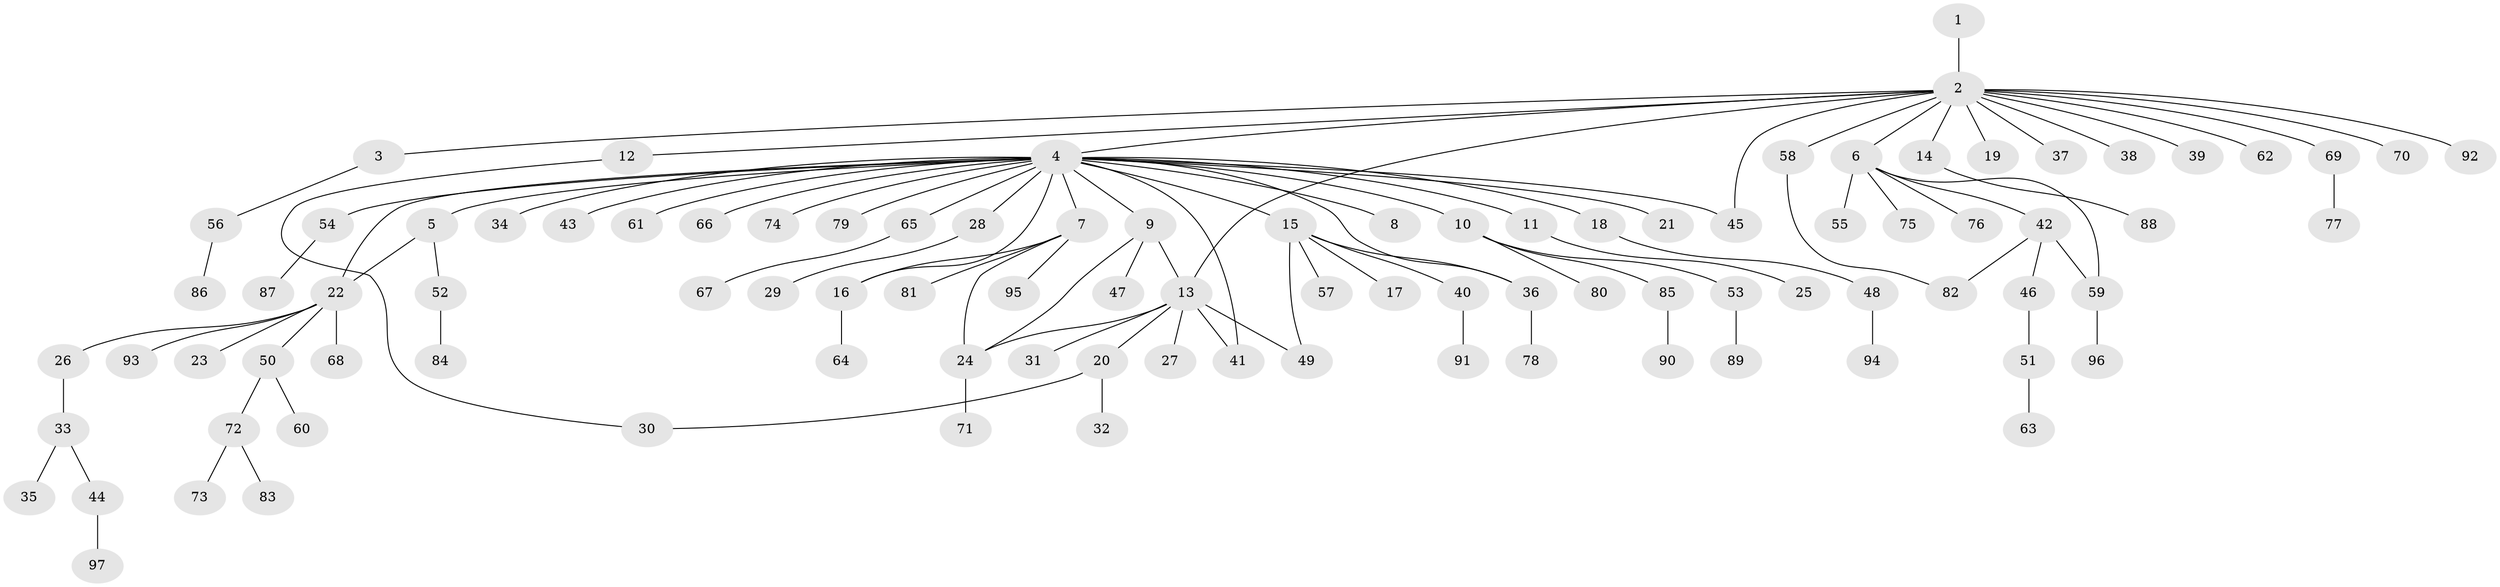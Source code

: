 // coarse degree distribution, {1: 0.6666666666666666, 38: 0.013888888888888888, 2: 0.16666666666666666, 3: 0.041666666666666664, 7: 0.013888888888888888, 4: 0.041666666666666664, 5: 0.027777777777777776, 6: 0.027777777777777776}
// Generated by graph-tools (version 1.1) at 2025/52/02/27/25 19:52:00]
// undirected, 97 vertices, 108 edges
graph export_dot {
graph [start="1"]
  node [color=gray90,style=filled];
  1;
  2;
  3;
  4;
  5;
  6;
  7;
  8;
  9;
  10;
  11;
  12;
  13;
  14;
  15;
  16;
  17;
  18;
  19;
  20;
  21;
  22;
  23;
  24;
  25;
  26;
  27;
  28;
  29;
  30;
  31;
  32;
  33;
  34;
  35;
  36;
  37;
  38;
  39;
  40;
  41;
  42;
  43;
  44;
  45;
  46;
  47;
  48;
  49;
  50;
  51;
  52;
  53;
  54;
  55;
  56;
  57;
  58;
  59;
  60;
  61;
  62;
  63;
  64;
  65;
  66;
  67;
  68;
  69;
  70;
  71;
  72;
  73;
  74;
  75;
  76;
  77;
  78;
  79;
  80;
  81;
  82;
  83;
  84;
  85;
  86;
  87;
  88;
  89;
  90;
  91;
  92;
  93;
  94;
  95;
  96;
  97;
  1 -- 2;
  2 -- 3;
  2 -- 4;
  2 -- 6;
  2 -- 12;
  2 -- 13;
  2 -- 14;
  2 -- 19;
  2 -- 37;
  2 -- 38;
  2 -- 39;
  2 -- 45;
  2 -- 58;
  2 -- 62;
  2 -- 69;
  2 -- 70;
  2 -- 92;
  3 -- 56;
  4 -- 5;
  4 -- 7;
  4 -- 8;
  4 -- 9;
  4 -- 10;
  4 -- 11;
  4 -- 15;
  4 -- 16;
  4 -- 18;
  4 -- 21;
  4 -- 22;
  4 -- 28;
  4 -- 34;
  4 -- 36;
  4 -- 41;
  4 -- 43;
  4 -- 45;
  4 -- 54;
  4 -- 61;
  4 -- 65;
  4 -- 66;
  4 -- 74;
  4 -- 79;
  5 -- 22;
  5 -- 52;
  6 -- 42;
  6 -- 55;
  6 -- 59;
  6 -- 75;
  6 -- 76;
  7 -- 16;
  7 -- 24;
  7 -- 81;
  7 -- 95;
  9 -- 13;
  9 -- 24;
  9 -- 47;
  10 -- 53;
  10 -- 80;
  10 -- 85;
  11 -- 25;
  12 -- 30;
  13 -- 20;
  13 -- 24;
  13 -- 27;
  13 -- 31;
  13 -- 41;
  13 -- 49;
  14 -- 88;
  15 -- 17;
  15 -- 36;
  15 -- 40;
  15 -- 49;
  15 -- 57;
  16 -- 64;
  18 -- 48;
  20 -- 30;
  20 -- 32;
  22 -- 23;
  22 -- 26;
  22 -- 50;
  22 -- 68;
  22 -- 93;
  24 -- 71;
  26 -- 33;
  28 -- 29;
  33 -- 35;
  33 -- 44;
  36 -- 78;
  40 -- 91;
  42 -- 46;
  42 -- 59;
  42 -- 82;
  44 -- 97;
  46 -- 51;
  48 -- 94;
  50 -- 60;
  50 -- 72;
  51 -- 63;
  52 -- 84;
  53 -- 89;
  54 -- 87;
  56 -- 86;
  58 -- 82;
  59 -- 96;
  65 -- 67;
  69 -- 77;
  72 -- 73;
  72 -- 83;
  85 -- 90;
}
